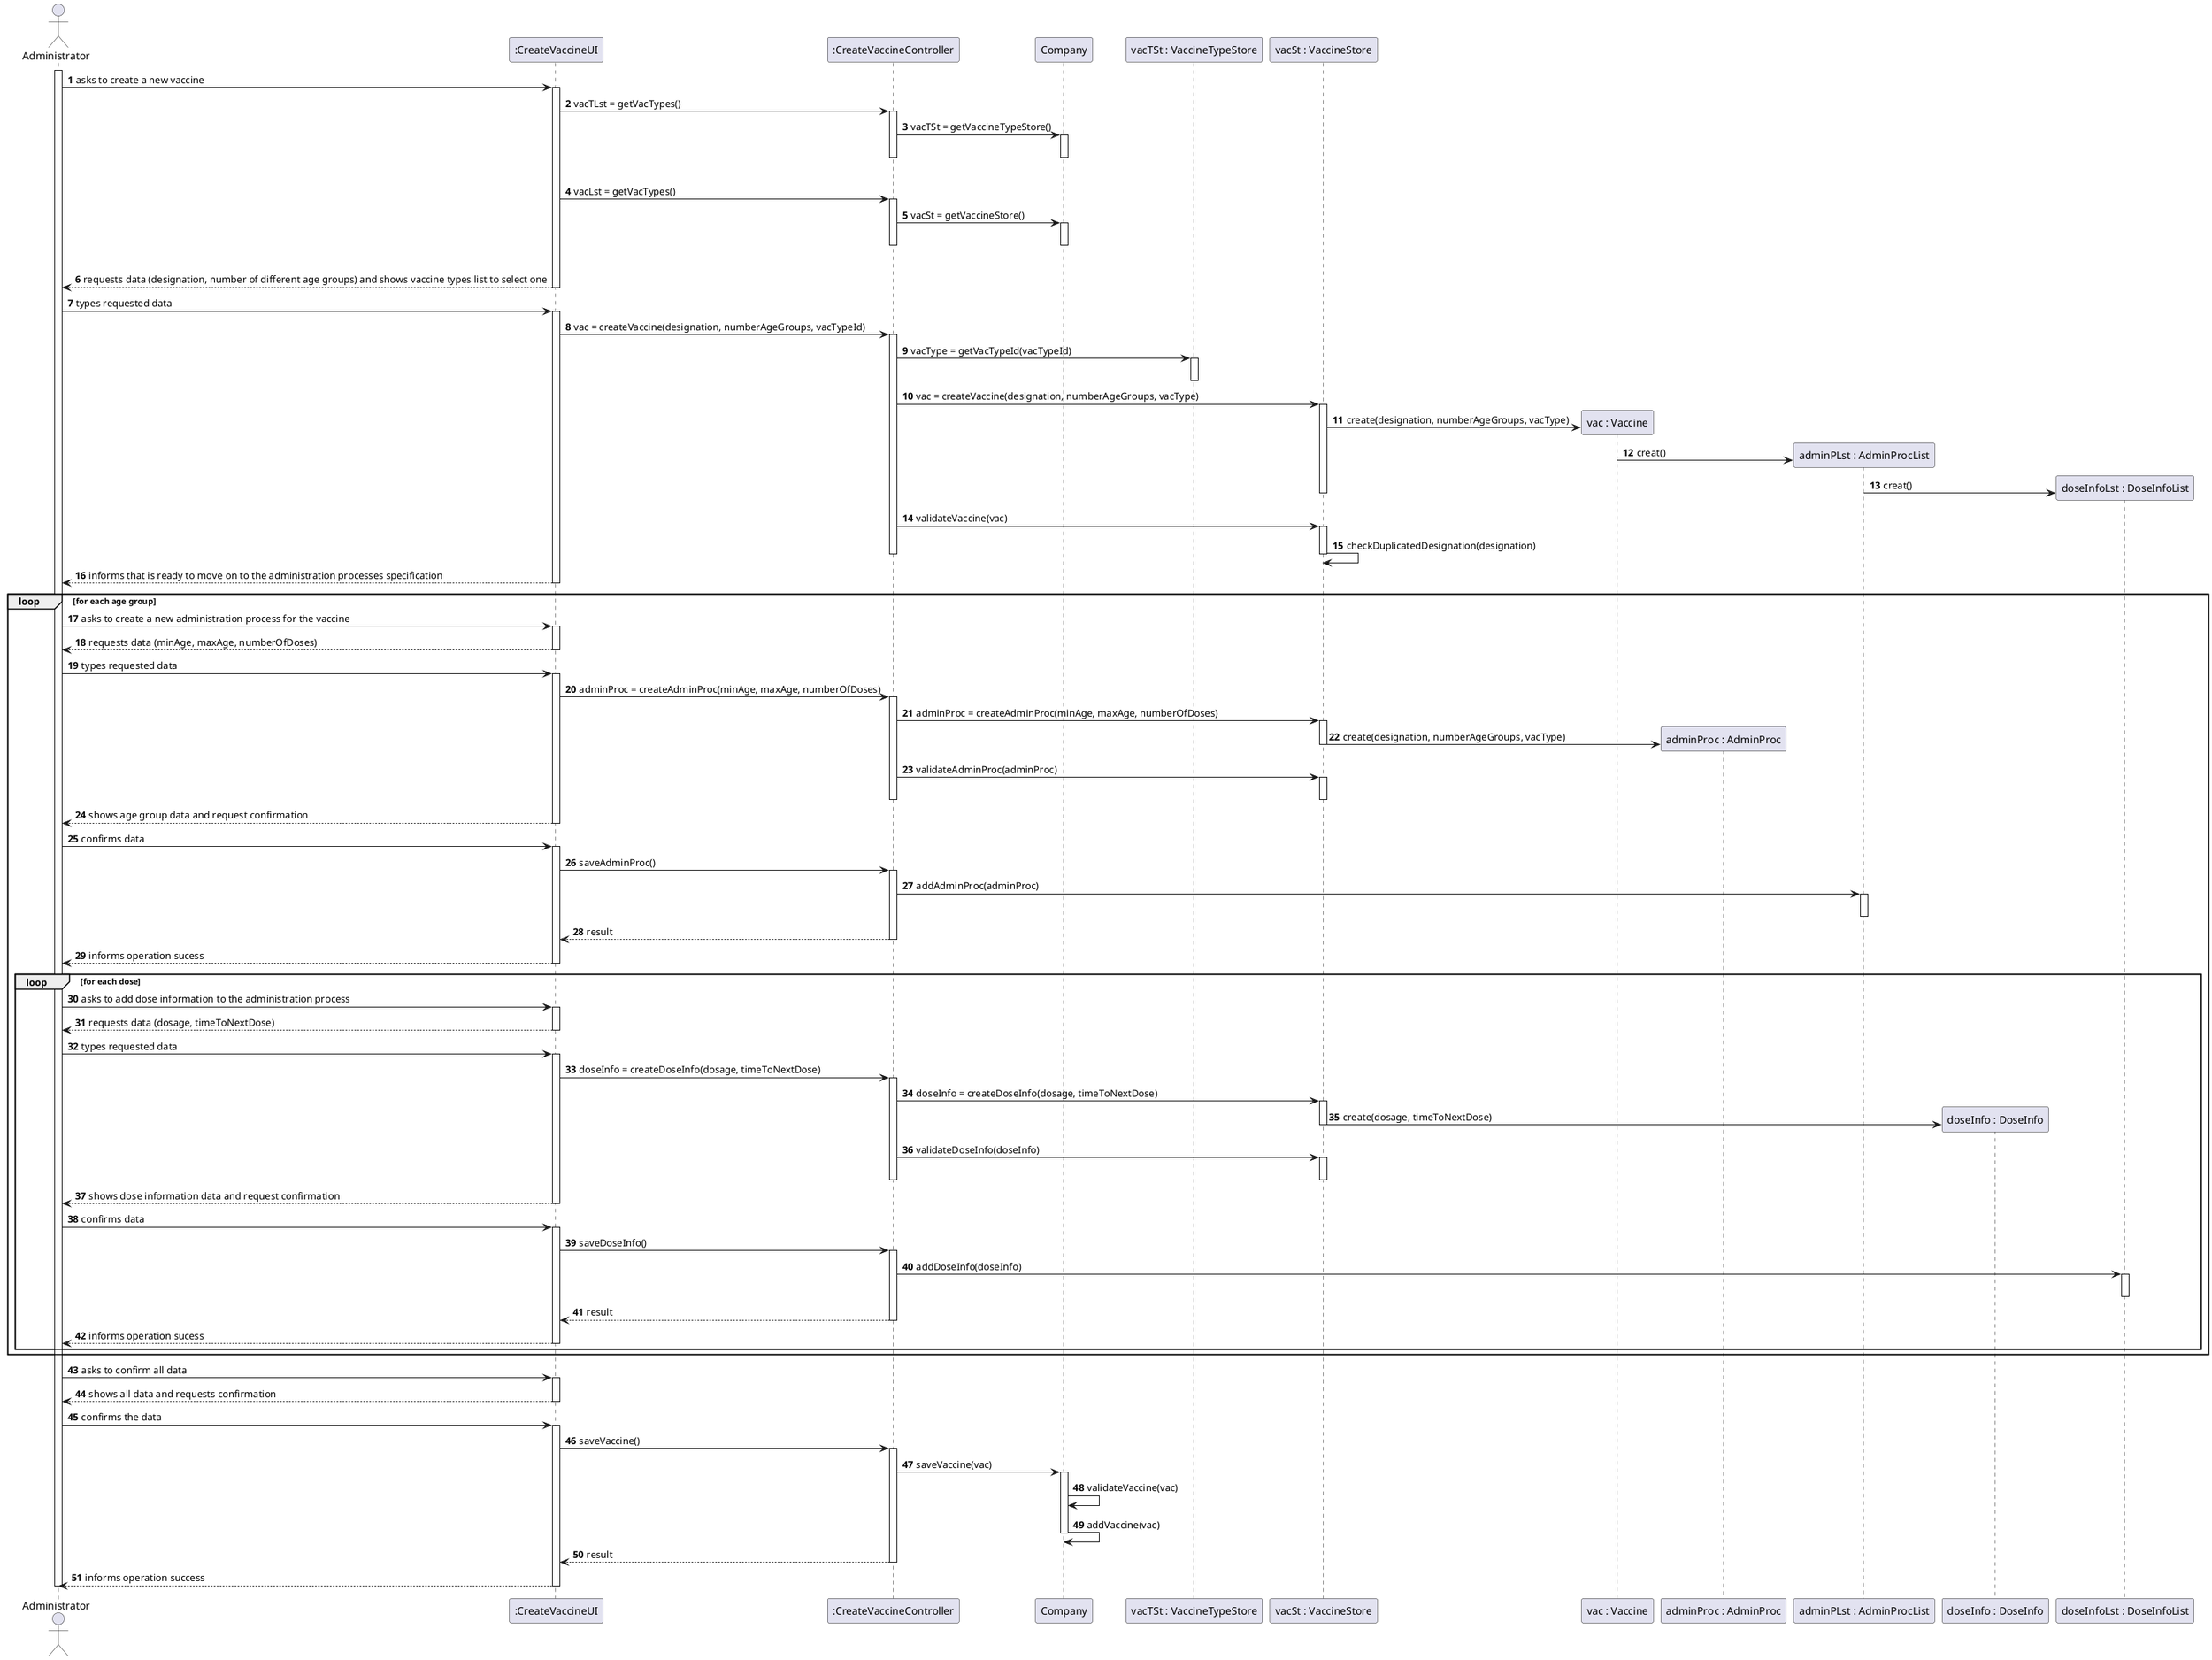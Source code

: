 @startuml
autonumber
'hide footbox
actor "Administrator" as ADM

participant ":CreateVaccineUI" as UI
participant ":CreateVaccineController" as CTRL
participant "Company" as COMP
participant "vacTSt : VaccineTypeStore" as VACT_ST
participant "vacSt : VaccineStore" as VAC_ST
participant "vac : Vaccine" as VAC
participant "adminProc : AdminProc" as AP
participant "adminPLst : AdminProcList" as AP_LST
participant "doseInfo : DoseInfo" as DI
participant "doseInfoLst : DoseInfoList" as DI_LST

activate ADM

ADM -> UI : asks to create a new vaccine
activate UI
    UI -> CTRL : vacTLst = getVacTypes()
    activate CTRL
        CTRL -> COMP : vacTSt = getVaccineTypeStore()
        activate COMP 
        |||
        deactivate COMP
    deactivate CTRL
    UI -> CTRL : vacLst = getVacTypes()
    activate CTRL
        CTRL -> COMP : vacSt = getVaccineStore()
        activate COMP 
        |||
        deactivate COMP
    deactivate CTRL
UI --> ADM :  requests data (designation, number of different age groups) and shows vaccine types list to select one
deactivate UI

ADM -> UI : types requested data
activate UI
    UI -> CTRL : vac = createVaccine(designation, numberAgeGroups, vacTypeId)
    activate CTRL

        CTRL -> VACT_ST : vacType = getVacTypeId(vacTypeId)
        activate VACT_ST 
        deactivate VACT_ST
        CTRL -> VAC_ST : vac = createVaccine(designation, numberAgeGroups, vacType)
        activate VAC_ST 
            VAC_ST -> VAC ** : create(designation, numberAgeGroups, vacType)
            VAC -> AP_LST **  : creat()
            AP_LST -> DI_LST ** : creat()
        deactivate VAC_ST

        CTRL -> VAC_ST : validateVaccine(vac)
        activate VAC_ST 
            VAC_ST -> VAC_ST : checkDuplicatedDesignation(designation)
        deactivate VAC_ST

    deactivate CTRL
UI --> ADM : informs that is ready to move on to the administration processes specification
deactivate UI


loop for each age group

    ADM -> UI : asks to create a new administration process for the vaccine
    activate UI
    UI --> ADM : requests data (minAge, maxAge, numberOfDoses)
    deactivate UI

    ADM -> UI : types requested data
    activate UI
        UI -> CTRL : adminProc = createAdminProc(minAge, maxAge, numberOfDoses)
        activate CTRL

            CTRL -> VAC_ST : adminProc = createAdminProc(minAge, maxAge, numberOfDoses)
            activate VAC_ST 

                VAC_ST -> AP ** : create(designation, numberAgeGroups, vacType)

            deactivate VAC_ST

            CTRL -> VAC_ST : validateAdminProc(adminProc)
            activate VAC_ST
            deactivate VAC_ST

        deactivate CTRL
    UI --> ADM : shows age group data and request confirmation
    deactivate UI
    ADM -> UI : confirms data
    activate UI
    UI -> CTRL : saveAdminProc()
    activate CTRL
        CTRL -> AP_LST : addAdminProc(adminProc)
        activate AP_LST
        deactivate AP_LST
        CTRL --> UI : result
    deactivate CTRL
    UI --> ADM :  informs operation sucess
    deactivate UI

    loop for each dose

        ADM -> UI : asks to add dose information to the administration process
        activate UI
        UI --> ADM : requests data (dosage, timeToNextDose)
        deactivate UI
        ADM -> UI : types requested data
        activate UI
            UI -> CTRL : doseInfo = createDoseInfo(dosage, timeToNextDose)
                activate CTRL
                CTRL -> VAC_ST : doseInfo = createDoseInfo(dosage, timeToNextDose)
                activate VAC_ST 

                    VAC_ST -> DI ** : create(dosage, timeToNextDose)

                deactivate VAC_ST

                CTRL -> VAC_ST : validateDoseInfo(doseInfo)
                activate VAC_ST 
                deactivate VAC_ST

                deactivate CTRL
         UI --> ADM : shows dose information data and request confirmation
        deactivate UI
        ADM -> UI : confirms data
        activate UI
        UI -> CTRL : saveDoseInfo()
        activate CTRL
        CTRL -> DI_LST : addDoseInfo(doseInfo)
        activate DI_LST
        deactivate DI_LST
        CTRL --> UI : result
        deactivate CTRL
        UI --> ADM :  informs operation sucess
        deactivate UI
    end
end
ADM -> UI : asks to confirm all data
activate UI
UI --> ADM : shows all data and requests confirmation
deactivate UI

ADM -> UI : confirms the data
activate UI
UI -> CTRL : saveVaccine()
    activate CTRL

        CTRL -> COMP :  saveVaccine(vac)
        activate COMP 
            COMP -> COMP : validateVaccine(vac)
            COMP -> COMP : addVaccine(vac)
        deactivate COMP
        CTRL --> UI : result
    deactivate CTRL
UI --> ADM : informs operation success
deactivate UI

deactivate ADM

@enduml 